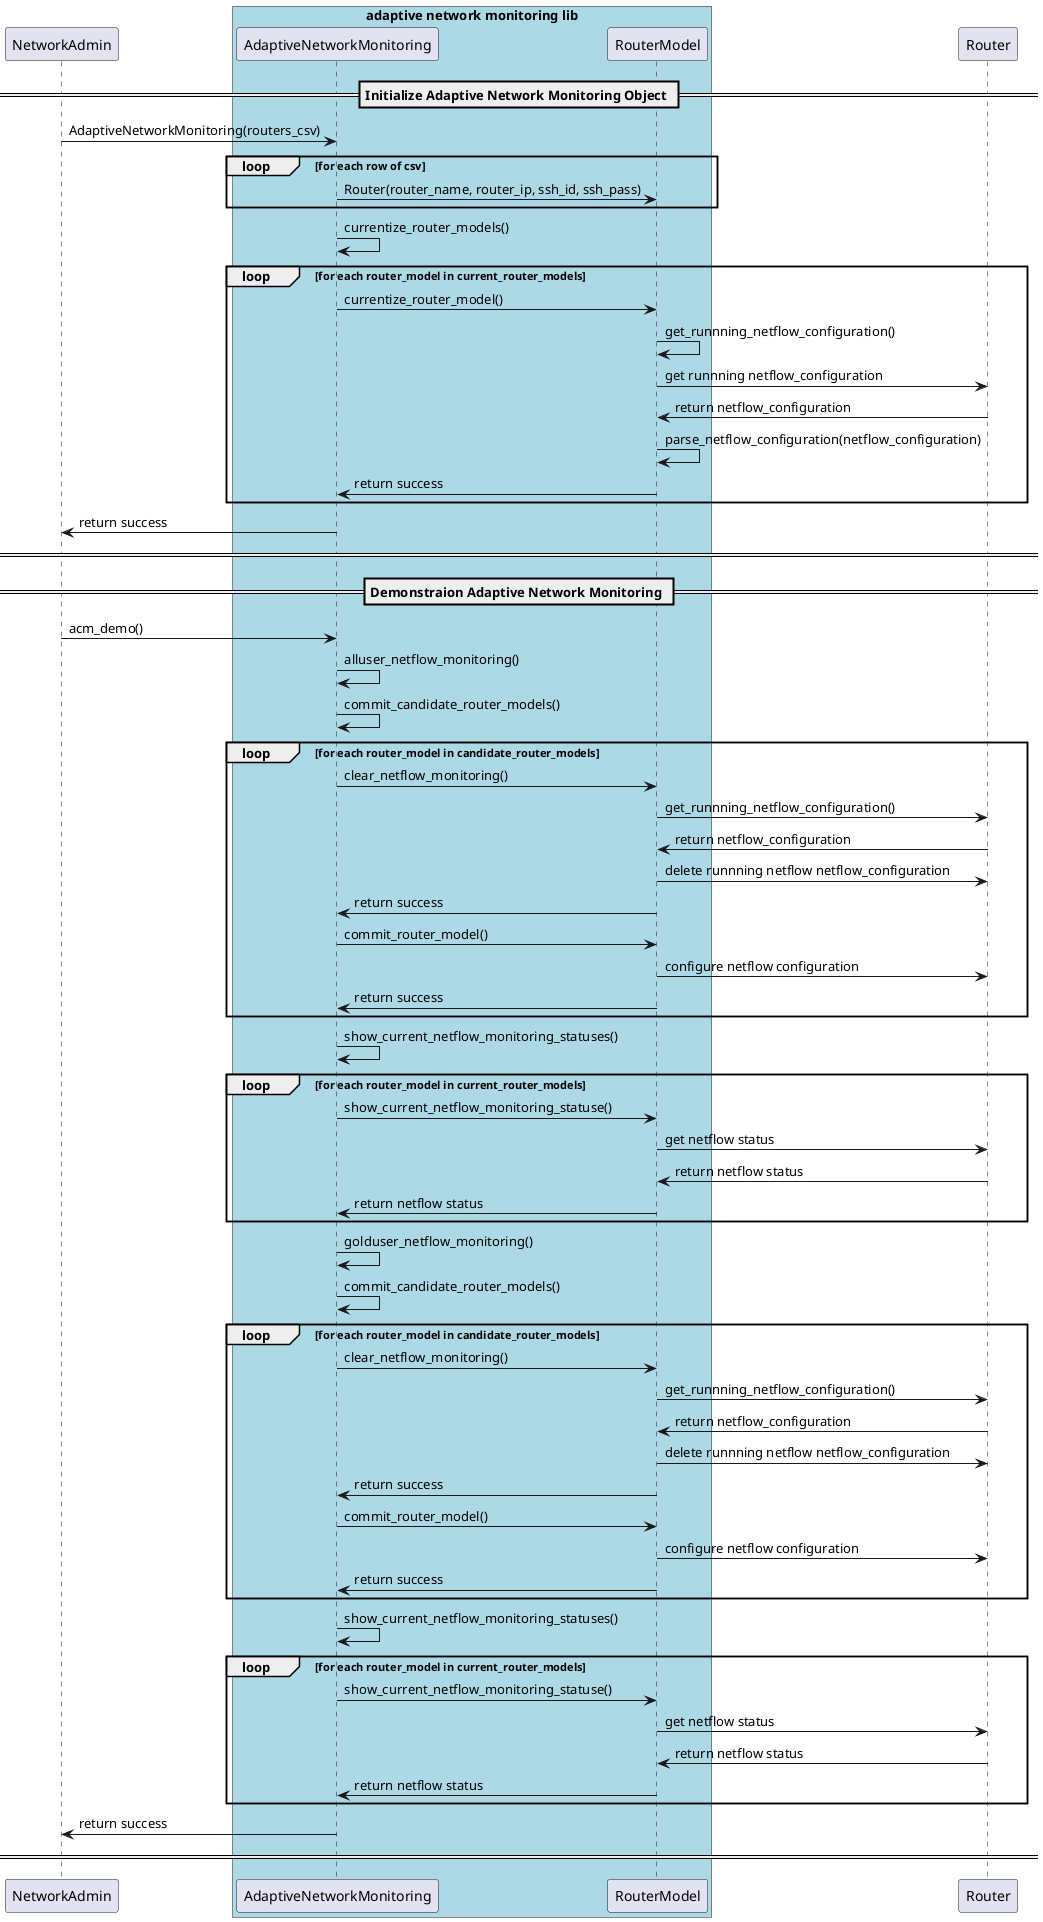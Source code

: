 @startuml

participant  NetworkAdmin
box "adaptive network monitoring lib" #Lightblue
participant AdaptiveNetworkMonitoring
participant RouterModel
end box
participant Router

== Initialize Adaptive Network Monitoring Object ==
NetworkAdmin -> AdaptiveNetworkMonitoring : AdaptiveNetworkMonitoring(routers_csv)

loop for each row of csv
AdaptiveNetworkMonitoring -> RouterModel : Router(router_name, router_ip, ssh_id, ssh_pass)
end

AdaptiveNetworkMonitoring -> AdaptiveNetworkMonitoring : currentize_router_models()

loop for each router_model in current_router_models
AdaptiveNetworkMonitoring -> RouterModel : currentize_router_model()
RouterModel -> RouterModel : get_runnning_netflow_configuration()
RouterModel -> Router : get runnning netflow_configuration
Router -> RouterModel : return netflow_configuration
RouterModel -> RouterModel : parse_netflow_configuration(netflow_configuration)
RouterModel -> AdaptiveNetworkMonitoring : return success
end
AdaptiveNetworkMonitoring -> NetworkAdmin  : return success
==  ==

== Demonstraion Adaptive Network Monitoring ==
NetworkAdmin -> AdaptiveNetworkMonitoring : acm_demo()
AdaptiveNetworkMonitoring -> AdaptiveNetworkMonitoring : alluser_netflow_monitoring()
AdaptiveNetworkMonitoring -> AdaptiveNetworkMonitoring : commit_candidate_router_models()
loop for each router_model in candidate_router_models
AdaptiveNetworkMonitoring -> RouterModel : clear_netflow_monitoring()
RouterModel -> Router : get_runnning_netflow_configuration()
Router -> RouterModel : return netflow_configuration
RouterModel -> Router : delete runnning netflow netflow_configuration
RouterModel -> AdaptiveNetworkMonitoring : return success
AdaptiveNetworkMonitoring -> RouterModel : commit_router_model()
RouterModel -> Router : configure netflow configuration
RouterModel -> AdaptiveNetworkMonitoring : return success
end

AdaptiveNetworkMonitoring -> AdaptiveNetworkMonitoring : show_current_netflow_monitoring_statuses()

loop for each router_model in current_router_models
AdaptiveNetworkMonitoring -> RouterModel : show_current_netflow_monitoring_statuse()
RouterModel -> Router : get netflow status
Router -> RouterModel : return netflow status
RouterModel -> AdaptiveNetworkMonitoring : return netflow status
end

AdaptiveNetworkMonitoring -> AdaptiveNetworkMonitoring : golduser_netflow_monitoring()
AdaptiveNetworkMonitoring -> AdaptiveNetworkMonitoring : commit_candidate_router_models()
loop for each router_model in candidate_router_models
AdaptiveNetworkMonitoring -> RouterModel : clear_netflow_monitoring()
RouterModel -> Router : get_runnning_netflow_configuration()
Router -> RouterModel : return netflow_configuration
RouterModel -> Router : delete runnning netflow netflow_configuration
RouterModel -> AdaptiveNetworkMonitoring : return success
AdaptiveNetworkMonitoring -> RouterModel : commit_router_model()
RouterModel -> Router : configure netflow configuration
RouterModel -> AdaptiveNetworkMonitoring : return success
end

AdaptiveNetworkMonitoring -> AdaptiveNetworkMonitoring : show_current_netflow_monitoring_statuses()

loop for each router_model in current_router_models
AdaptiveNetworkMonitoring -> RouterModel : show_current_netflow_monitoring_statuse()
RouterModel -> Router : get netflow status
Router -> RouterModel : return netflow status
RouterModel -> AdaptiveNetworkMonitoring : return netflow status
end

AdaptiveNetworkMonitoring -> NetworkAdmin : return success
==  ==

@enduml
